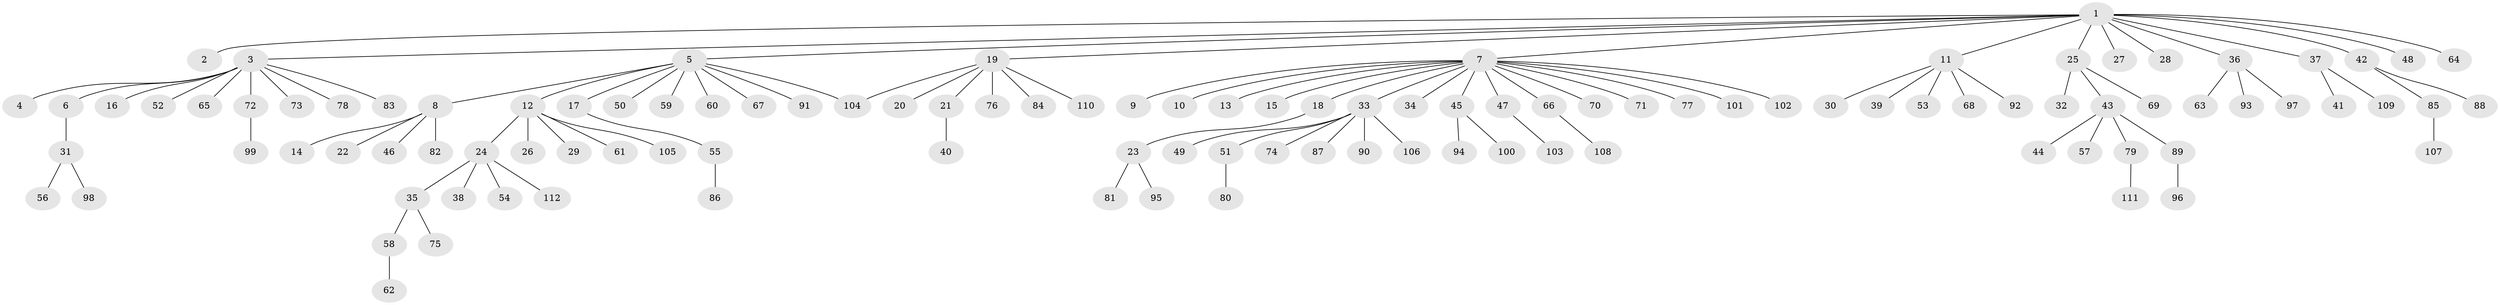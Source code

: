 // coarse degree distribution, {14: 0.014925373134328358, 9: 0.014925373134328358, 1: 0.746268656716418, 11: 0.014925373134328358, 2: 0.08955223880597014, 10: 0.014925373134328358, 3: 0.04477611940298507, 5: 0.04477611940298507, 4: 0.014925373134328358}
// Generated by graph-tools (version 1.1) at 2025/18/03/04/25 18:18:21]
// undirected, 112 vertices, 112 edges
graph export_dot {
graph [start="1"]
  node [color=gray90,style=filled];
  1;
  2;
  3;
  4;
  5;
  6;
  7;
  8;
  9;
  10;
  11;
  12;
  13;
  14;
  15;
  16;
  17;
  18;
  19;
  20;
  21;
  22;
  23;
  24;
  25;
  26;
  27;
  28;
  29;
  30;
  31;
  32;
  33;
  34;
  35;
  36;
  37;
  38;
  39;
  40;
  41;
  42;
  43;
  44;
  45;
  46;
  47;
  48;
  49;
  50;
  51;
  52;
  53;
  54;
  55;
  56;
  57;
  58;
  59;
  60;
  61;
  62;
  63;
  64;
  65;
  66;
  67;
  68;
  69;
  70;
  71;
  72;
  73;
  74;
  75;
  76;
  77;
  78;
  79;
  80;
  81;
  82;
  83;
  84;
  85;
  86;
  87;
  88;
  89;
  90;
  91;
  92;
  93;
  94;
  95;
  96;
  97;
  98;
  99;
  100;
  101;
  102;
  103;
  104;
  105;
  106;
  107;
  108;
  109;
  110;
  111;
  112;
  1 -- 2;
  1 -- 3;
  1 -- 5;
  1 -- 7;
  1 -- 11;
  1 -- 19;
  1 -- 25;
  1 -- 27;
  1 -- 28;
  1 -- 36;
  1 -- 37;
  1 -- 42;
  1 -- 48;
  1 -- 64;
  3 -- 4;
  3 -- 6;
  3 -- 16;
  3 -- 52;
  3 -- 65;
  3 -- 72;
  3 -- 73;
  3 -- 78;
  3 -- 83;
  5 -- 8;
  5 -- 12;
  5 -- 17;
  5 -- 50;
  5 -- 59;
  5 -- 60;
  5 -- 67;
  5 -- 91;
  5 -- 104;
  6 -- 31;
  7 -- 9;
  7 -- 10;
  7 -- 13;
  7 -- 15;
  7 -- 18;
  7 -- 33;
  7 -- 34;
  7 -- 45;
  7 -- 47;
  7 -- 66;
  7 -- 70;
  7 -- 71;
  7 -- 77;
  7 -- 101;
  7 -- 102;
  8 -- 14;
  8 -- 22;
  8 -- 46;
  8 -- 82;
  11 -- 30;
  11 -- 39;
  11 -- 53;
  11 -- 68;
  11 -- 92;
  12 -- 24;
  12 -- 26;
  12 -- 29;
  12 -- 61;
  12 -- 105;
  17 -- 55;
  18 -- 23;
  19 -- 20;
  19 -- 21;
  19 -- 76;
  19 -- 84;
  19 -- 104;
  19 -- 110;
  21 -- 40;
  23 -- 81;
  23 -- 95;
  24 -- 35;
  24 -- 38;
  24 -- 54;
  24 -- 112;
  25 -- 32;
  25 -- 43;
  25 -- 69;
  31 -- 56;
  31 -- 98;
  33 -- 49;
  33 -- 51;
  33 -- 74;
  33 -- 87;
  33 -- 90;
  33 -- 106;
  35 -- 58;
  35 -- 75;
  36 -- 63;
  36 -- 93;
  36 -- 97;
  37 -- 41;
  37 -- 109;
  42 -- 85;
  42 -- 88;
  43 -- 44;
  43 -- 57;
  43 -- 79;
  43 -- 89;
  45 -- 94;
  45 -- 100;
  47 -- 103;
  51 -- 80;
  55 -- 86;
  58 -- 62;
  66 -- 108;
  72 -- 99;
  79 -- 111;
  85 -- 107;
  89 -- 96;
}
